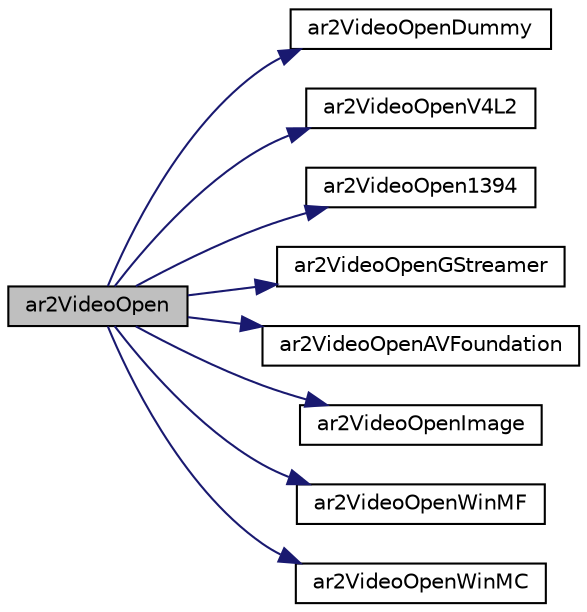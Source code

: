 digraph "ar2VideoOpen"
{
 // INTERACTIVE_SVG=YES
  edge [fontname="Helvetica",fontsize="10",labelfontname="Helvetica",labelfontsize="10"];
  node [fontname="Helvetica",fontsize="10",shape=record];
  rankdir="LR";
  Node1 [label="ar2VideoOpen",height=0.2,width=0.4,color="black", fillcolor="grey75", style="filled", fontcolor="black"];
  Node1 -> Node2 [color="midnightblue",fontsize="10",style="solid",fontname="Helvetica"];
  Node2 [label="ar2VideoOpenDummy",height=0.2,width=0.4,color="black", fillcolor="white", style="filled",URL="$video_dummy_8h.html#a97c9c62563dbaa2d1c32d6f7ffd6186c"];
  Node1 -> Node3 [color="midnightblue",fontsize="10",style="solid",fontname="Helvetica"];
  Node3 [label="ar2VideoOpenV4L2",height=0.2,width=0.4,color="black", fillcolor="white", style="filled",URL="$video_v4_l2_8h.html#a65f46b5acf507e11f1e398983f654b01"];
  Node1 -> Node4 [color="midnightblue",fontsize="10",style="solid",fontname="Helvetica"];
  Node4 [label="ar2VideoOpen1394",height=0.2,width=0.4,color="black", fillcolor="white", style="filled",URL="$video1394_8h.html#a415d8d6e136b1d6481aab6df1327d38b"];
  Node1 -> Node5 [color="midnightblue",fontsize="10",style="solid",fontname="Helvetica"];
  Node5 [label="ar2VideoOpenGStreamer",height=0.2,width=0.4,color="black", fillcolor="white", style="filled",URL="$video_g_streamer_8h.html#a1859e6412bbcdaacfebbbb604daf93dc"];
  Node1 -> Node6 [color="midnightblue",fontsize="10",style="solid",fontname="Helvetica"];
  Node6 [label="ar2VideoOpenAVFoundation",height=0.2,width=0.4,color="black", fillcolor="white", style="filled",URL="$video_a_v_foundation_8h.html#ad5a12bb05d89e8876b3d92334935ebd8"];
  Node1 -> Node7 [color="midnightblue",fontsize="10",style="solid",fontname="Helvetica"];
  Node7 [label="ar2VideoOpenImage",height=0.2,width=0.4,color="black", fillcolor="white", style="filled",URL="$video_image_8h.html#a15ea74b900729dfd225554e9862871f1"];
  Node1 -> Node8 [color="midnightblue",fontsize="10",style="solid",fontname="Helvetica"];
  Node8 [label="ar2VideoOpenWinMF",height=0.2,width=0.4,color="black", fillcolor="white", style="filled",URL="$video_windows_media_foundation_8h.html#ae5f5688166608e253b4a7f86fbe98788"];
  Node1 -> Node9 [color="midnightblue",fontsize="10",style="solid",fontname="Helvetica"];
  Node9 [label="ar2VideoOpenWinMC",height=0.2,width=0.4,color="black", fillcolor="white", style="filled",URL="$video_windows_media_capture_8h.html#abf5f9965f682bb5e67efa66c2f6e8b96"];
}
